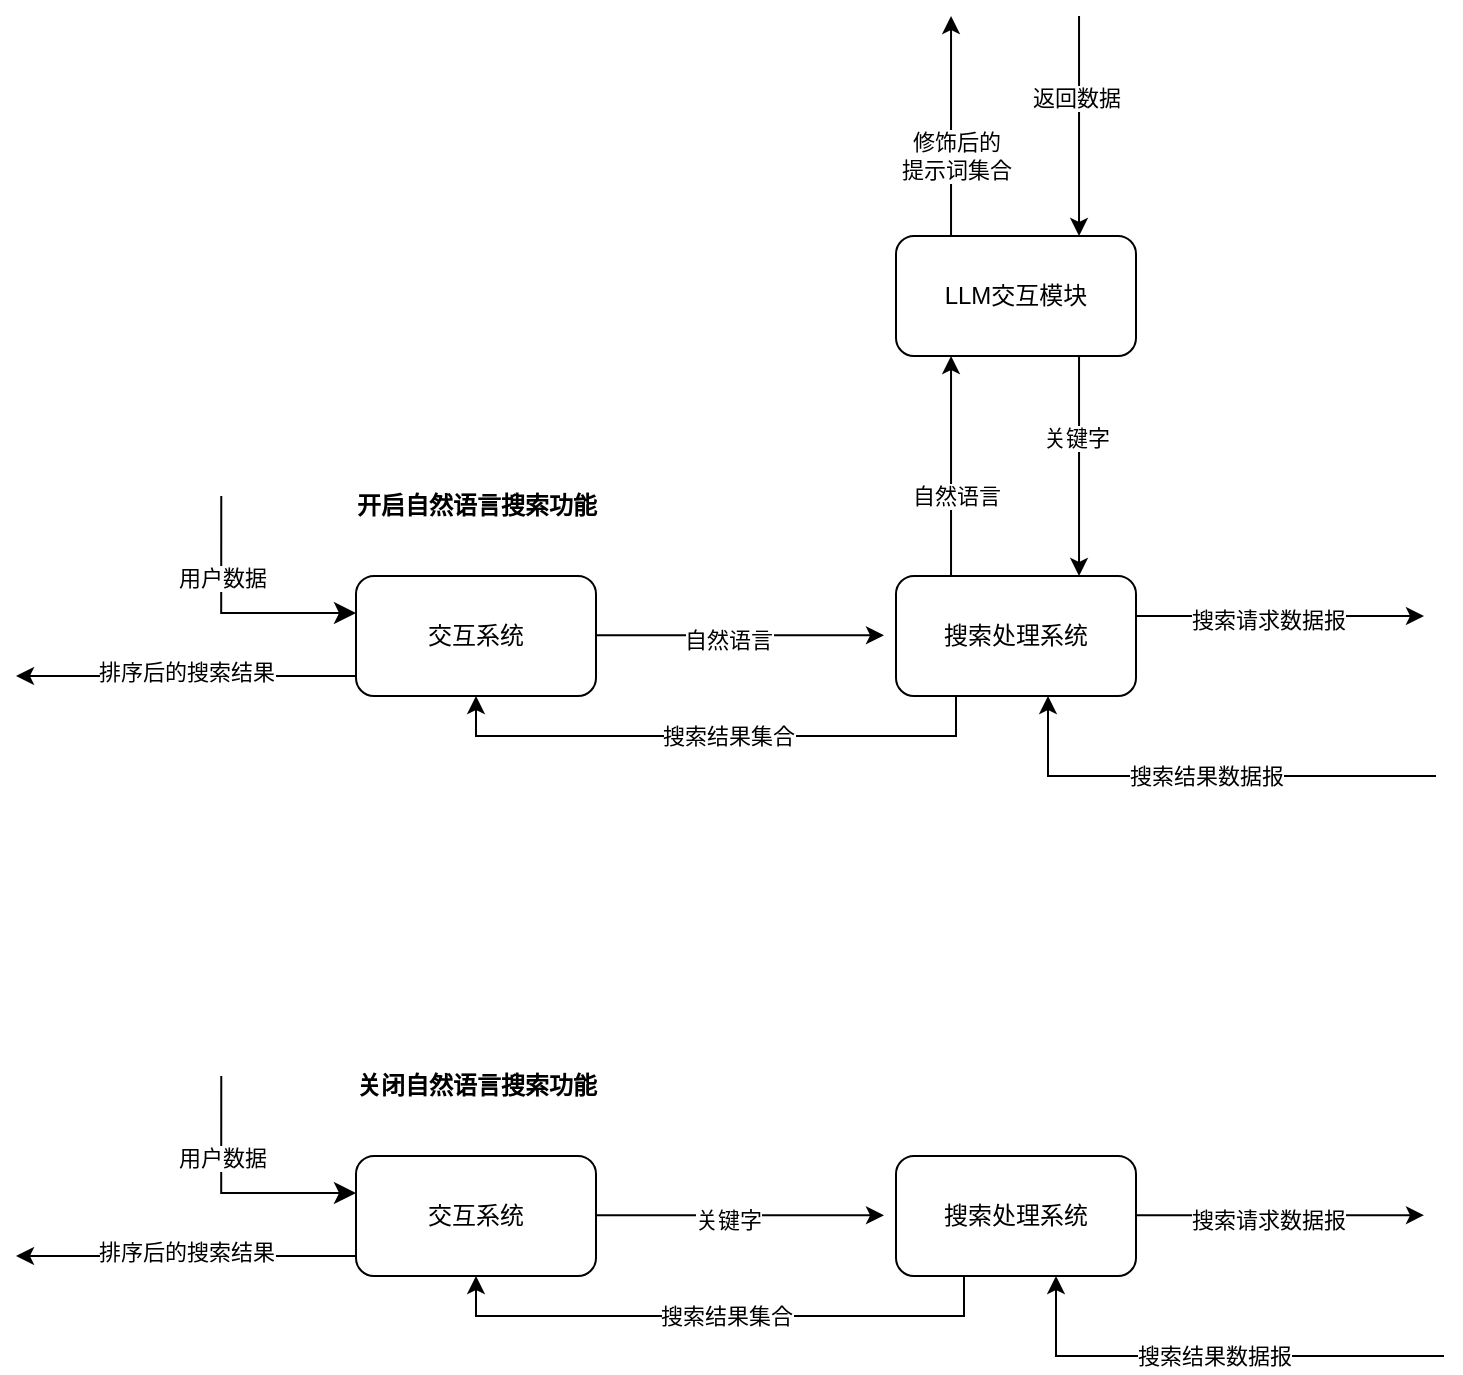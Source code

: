 <mxfile version="26.1.1">
  <diagram name="第 1 页" id="3CLCSSIOo8zahczoJbFW">
    <mxGraphModel dx="835" dy="1683" grid="1" gridSize="10" guides="1" tooltips="1" connect="1" arrows="1" fold="1" page="1" pageScale="1" pageWidth="827" pageHeight="1169" math="0" shadow="0">
      <root>
        <mxCell id="0" />
        <mxCell id="1" parent="0" />
        <mxCell id="BV-BKrIhUCXPywJbbwwY-4" value="搜索处理系统" style="rounded=1;whiteSpace=wrap;html=1;" vertex="1" parent="1">
          <mxGeometry x="520" y="250" width="120" height="60" as="geometry" />
        </mxCell>
        <mxCell id="BV-BKrIhUCXPywJbbwwY-6" value="LLM交互模块" style="rounded=1;whiteSpace=wrap;html=1;" vertex="1" parent="1">
          <mxGeometry x="520" y="80" width="120" height="60" as="geometry" />
        </mxCell>
        <mxCell id="BV-BKrIhUCXPywJbbwwY-9" value="" style="endArrow=classic;html=1;rounded=0;entryX=0.25;entryY=1;entryDx=0;entryDy=0;exitX=0.25;exitY=0;exitDx=0;exitDy=0;" edge="1" parent="1">
          <mxGeometry width="50" height="50" relative="1" as="geometry">
            <mxPoint x="547.52" y="80" as="sourcePoint" />
            <mxPoint x="547.52" y="-30" as="targetPoint" />
            <Array as="points">
              <mxPoint x="547.52" y="20" />
            </Array>
          </mxGeometry>
        </mxCell>
        <mxCell id="BV-BKrIhUCXPywJbbwwY-10" value="修饰后的&lt;br&gt;提示词集合" style="edgeLabel;html=1;align=center;verticalAlign=middle;resizable=0;points=[];" vertex="1" connectable="0" parent="BV-BKrIhUCXPywJbbwwY-9">
          <mxGeometry x="-0.033" y="-2" relative="1" as="geometry">
            <mxPoint y="13" as="offset" />
          </mxGeometry>
        </mxCell>
        <mxCell id="BV-BKrIhUCXPywJbbwwY-11" value="" style="endArrow=classic;html=1;rounded=0;exitX=0.75;exitY=1;exitDx=0;exitDy=0;entryX=0.75;entryY=0;entryDx=0;entryDy=0;" edge="1" parent="1">
          <mxGeometry width="50" height="50" relative="1" as="geometry">
            <mxPoint x="611.52" y="-30" as="sourcePoint" />
            <mxPoint x="611.52" y="80" as="targetPoint" />
          </mxGeometry>
        </mxCell>
        <mxCell id="BV-BKrIhUCXPywJbbwwY-12" value="返回数据" style="edgeLabel;html=1;align=center;verticalAlign=middle;resizable=0;points=[];" vertex="1" connectable="0" parent="BV-BKrIhUCXPywJbbwwY-11">
          <mxGeometry x="0.008" y="-2" relative="1" as="geometry">
            <mxPoint y="-15" as="offset" />
          </mxGeometry>
        </mxCell>
        <mxCell id="BV-BKrIhUCXPywJbbwwY-13" value="" style="endArrow=classic;html=1;rounded=0;exitX=1;exitY=0.5;exitDx=0;exitDy=0;entryX=0;entryY=0.5;entryDx=0;entryDy=0;" edge="1" parent="1">
          <mxGeometry width="50" height="50" relative="1" as="geometry">
            <mxPoint x="640" y="270" as="sourcePoint" />
            <mxPoint x="784" y="270" as="targetPoint" />
          </mxGeometry>
        </mxCell>
        <mxCell id="BV-BKrIhUCXPywJbbwwY-14" value="搜索请求数据报" style="edgeLabel;html=1;align=center;verticalAlign=middle;resizable=0;points=[];" vertex="1" connectable="0" parent="BV-BKrIhUCXPywJbbwwY-13">
          <mxGeometry x="-0.083" y="-2" relative="1" as="geometry">
            <mxPoint as="offset" />
          </mxGeometry>
        </mxCell>
        <mxCell id="BV-BKrIhUCXPywJbbwwY-15" style="edgeStyle=orthogonalEdgeStyle;rounded=0;orthogonalLoop=1;jettySize=auto;html=1;entryX=0.5;entryY=1;entryDx=0;entryDy=0;" edge="1" parent="1">
          <mxGeometry relative="1" as="geometry">
            <mxPoint x="596" y="310" as="targetPoint" />
            <mxPoint x="790" y="350" as="sourcePoint" />
            <Array as="points">
              <mxPoint x="790" y="350" />
              <mxPoint x="596" y="350" />
            </Array>
          </mxGeometry>
        </mxCell>
        <mxCell id="BV-BKrIhUCXPywJbbwwY-16" value="搜索结果数据报" style="edgeLabel;html=1;align=center;verticalAlign=middle;resizable=0;points=[];" vertex="1" connectable="0" parent="BV-BKrIhUCXPywJbbwwY-15">
          <mxGeometry x="-0.017" relative="1" as="geometry">
            <mxPoint as="offset" />
          </mxGeometry>
        </mxCell>
        <mxCell id="BV-BKrIhUCXPywJbbwwY-18" value="" style="edgeStyle=segmentEdgeStyle;endArrow=classic;html=1;curved=0;rounded=0;endSize=8;startSize=8;entryX=-0.022;entryY=0.475;entryDx=0;entryDy=0;entryPerimeter=0;" edge="1" parent="1">
          <mxGeometry width="50" height="50" relative="1" as="geometry">
            <mxPoint x="182.64" y="210" as="sourcePoint" />
            <mxPoint x="250" y="268.5" as="targetPoint" />
            <Array as="points">
              <mxPoint x="182.64" y="268" />
            </Array>
          </mxGeometry>
        </mxCell>
        <mxCell id="BV-BKrIhUCXPywJbbwwY-19" value="用户数据" style="edgeLabel;html=1;align=center;verticalAlign=middle;resizable=0;points=[];" vertex="1" connectable="0" parent="BV-BKrIhUCXPywJbbwwY-18">
          <mxGeometry x="-0.352" relative="1" as="geometry">
            <mxPoint as="offset" />
          </mxGeometry>
        </mxCell>
        <mxCell id="BV-BKrIhUCXPywJbbwwY-20" value="交互系统" style="rounded=1;whiteSpace=wrap;html=1;" vertex="1" parent="1">
          <mxGeometry x="250" y="250" width="120" height="60" as="geometry" />
        </mxCell>
        <mxCell id="BV-BKrIhUCXPywJbbwwY-21" value="" style="endArrow=classic;html=1;rounded=0;exitX=1;exitY=0.5;exitDx=0;exitDy=0;entryX=0;entryY=0.5;entryDx=0;entryDy=0;" edge="1" parent="1">
          <mxGeometry width="50" height="50" relative="1" as="geometry">
            <mxPoint x="370" y="279.67" as="sourcePoint" />
            <mxPoint x="514" y="279.67" as="targetPoint" />
          </mxGeometry>
        </mxCell>
        <mxCell id="BV-BKrIhUCXPywJbbwwY-22" value="自然语言" style="edgeLabel;html=1;align=center;verticalAlign=middle;resizable=0;points=[];" vertex="1" connectable="0" parent="BV-BKrIhUCXPywJbbwwY-21">
          <mxGeometry x="-0.083" y="-2" relative="1" as="geometry">
            <mxPoint as="offset" />
          </mxGeometry>
        </mxCell>
        <mxCell id="BV-BKrIhUCXPywJbbwwY-23" value="搜索处理系统" style="rounded=1;whiteSpace=wrap;html=1;" vertex="1" parent="1">
          <mxGeometry x="520" y="540" width="120" height="60" as="geometry" />
        </mxCell>
        <mxCell id="BV-BKrIhUCXPywJbbwwY-34" value="" style="edgeStyle=segmentEdgeStyle;endArrow=classic;html=1;curved=0;rounded=0;endSize=8;startSize=8;entryX=-0.022;entryY=0.475;entryDx=0;entryDy=0;entryPerimeter=0;" edge="1" parent="1">
          <mxGeometry width="50" height="50" relative="1" as="geometry">
            <mxPoint x="182.64" y="500" as="sourcePoint" />
            <mxPoint x="250" y="558.5" as="targetPoint" />
            <Array as="points">
              <mxPoint x="182.64" y="558" />
            </Array>
          </mxGeometry>
        </mxCell>
        <mxCell id="BV-BKrIhUCXPywJbbwwY-35" value="用户数据" style="edgeLabel;html=1;align=center;verticalAlign=middle;resizable=0;points=[];" vertex="1" connectable="0" parent="BV-BKrIhUCXPywJbbwwY-34">
          <mxGeometry x="-0.352" relative="1" as="geometry">
            <mxPoint as="offset" />
          </mxGeometry>
        </mxCell>
        <mxCell id="BV-BKrIhUCXPywJbbwwY-36" value="交互系统" style="rounded=1;whiteSpace=wrap;html=1;" vertex="1" parent="1">
          <mxGeometry x="250" y="540" width="120" height="60" as="geometry" />
        </mxCell>
        <mxCell id="BV-BKrIhUCXPywJbbwwY-37" value="" style="endArrow=classic;html=1;rounded=0;exitX=1;exitY=0.5;exitDx=0;exitDy=0;entryX=0;entryY=0.5;entryDx=0;entryDy=0;" edge="1" parent="1">
          <mxGeometry width="50" height="50" relative="1" as="geometry">
            <mxPoint x="370" y="569.67" as="sourcePoint" />
            <mxPoint x="514" y="569.67" as="targetPoint" />
          </mxGeometry>
        </mxCell>
        <mxCell id="BV-BKrIhUCXPywJbbwwY-38" value="关键字" style="edgeLabel;html=1;align=center;verticalAlign=middle;resizable=0;points=[];" vertex="1" connectable="0" parent="BV-BKrIhUCXPywJbbwwY-37">
          <mxGeometry x="-0.083" y="-2" relative="1" as="geometry">
            <mxPoint as="offset" />
          </mxGeometry>
        </mxCell>
        <mxCell id="BV-BKrIhUCXPywJbbwwY-39" value="" style="endArrow=classic;html=1;rounded=0;entryX=0.25;entryY=1;entryDx=0;entryDy=0;exitX=0.25;exitY=0;exitDx=0;exitDy=0;" edge="1" parent="1">
          <mxGeometry width="50" height="50" relative="1" as="geometry">
            <mxPoint x="547.52" y="250" as="sourcePoint" />
            <mxPoint x="547.52" y="140" as="targetPoint" />
            <Array as="points">
              <mxPoint x="547.52" y="190" />
            </Array>
          </mxGeometry>
        </mxCell>
        <mxCell id="BV-BKrIhUCXPywJbbwwY-40" value="自然语言" style="edgeLabel;html=1;align=center;verticalAlign=middle;resizable=0;points=[];" vertex="1" connectable="0" parent="BV-BKrIhUCXPywJbbwwY-39">
          <mxGeometry x="-0.033" y="-2" relative="1" as="geometry">
            <mxPoint y="13" as="offset" />
          </mxGeometry>
        </mxCell>
        <mxCell id="BV-BKrIhUCXPywJbbwwY-41" value="" style="endArrow=classic;html=1;rounded=0;exitX=0.75;exitY=1;exitDx=0;exitDy=0;entryX=0.75;entryY=0;entryDx=0;entryDy=0;" edge="1" parent="1">
          <mxGeometry width="50" height="50" relative="1" as="geometry">
            <mxPoint x="611.52" y="140" as="sourcePoint" />
            <mxPoint x="611.52" y="250" as="targetPoint" />
          </mxGeometry>
        </mxCell>
        <mxCell id="BV-BKrIhUCXPywJbbwwY-42" value="关键字" style="edgeLabel;html=1;align=center;verticalAlign=middle;resizable=0;points=[];" vertex="1" connectable="0" parent="BV-BKrIhUCXPywJbbwwY-41">
          <mxGeometry x="0.008" y="-2" relative="1" as="geometry">
            <mxPoint y="-15" as="offset" />
          </mxGeometry>
        </mxCell>
        <mxCell id="BV-BKrIhUCXPywJbbwwY-44" value="" style="endArrow=classic;html=1;rounded=0;exitX=1;exitY=0.5;exitDx=0;exitDy=0;entryX=0;entryY=0.5;entryDx=0;entryDy=0;" edge="1" parent="1">
          <mxGeometry width="50" height="50" relative="1" as="geometry">
            <mxPoint x="640" y="569.6" as="sourcePoint" />
            <mxPoint x="784" y="569.6" as="targetPoint" />
          </mxGeometry>
        </mxCell>
        <mxCell id="BV-BKrIhUCXPywJbbwwY-45" value="搜索请求数据报" style="edgeLabel;html=1;align=center;verticalAlign=middle;resizable=0;points=[];" vertex="1" connectable="0" parent="BV-BKrIhUCXPywJbbwwY-44">
          <mxGeometry x="-0.083" y="-2" relative="1" as="geometry">
            <mxPoint as="offset" />
          </mxGeometry>
        </mxCell>
        <mxCell id="BV-BKrIhUCXPywJbbwwY-48" style="edgeStyle=orthogonalEdgeStyle;rounded=0;orthogonalLoop=1;jettySize=auto;html=1;exitX=0.5;exitY=1;exitDx=0;exitDy=0;" edge="1" parent="1">
          <mxGeometry relative="1" as="geometry">
            <mxPoint x="310" y="600" as="targetPoint" />
            <mxPoint x="554" y="600.0" as="sourcePoint" />
            <Array as="points">
              <mxPoint x="554" y="620" />
              <mxPoint x="310" y="620" />
              <mxPoint x="310" y="600" />
            </Array>
          </mxGeometry>
        </mxCell>
        <mxCell id="BV-BKrIhUCXPywJbbwwY-49" value="搜索结果集合" style="edgeLabel;html=1;align=center;verticalAlign=middle;resizable=0;points=[];" vertex="1" connectable="0" parent="BV-BKrIhUCXPywJbbwwY-48">
          <mxGeometry x="-0.017" relative="1" as="geometry">
            <mxPoint as="offset" />
          </mxGeometry>
        </mxCell>
        <mxCell id="BV-BKrIhUCXPywJbbwwY-50" style="edgeStyle=orthogonalEdgeStyle;rounded=0;orthogonalLoop=1;jettySize=auto;html=1;exitX=0.5;exitY=1;exitDx=0;exitDy=0;" edge="1" parent="1">
          <mxGeometry relative="1" as="geometry">
            <mxPoint x="310" y="310" as="targetPoint" />
            <mxPoint x="544" y="310.0" as="sourcePoint" />
            <Array as="points">
              <mxPoint x="550" y="310" />
              <mxPoint x="550" y="330" />
              <mxPoint x="310" y="330" />
            </Array>
          </mxGeometry>
        </mxCell>
        <mxCell id="BV-BKrIhUCXPywJbbwwY-51" value="搜索结果集合" style="edgeLabel;html=1;align=center;verticalAlign=middle;resizable=0;points=[];" vertex="1" connectable="0" parent="BV-BKrIhUCXPywJbbwwY-50">
          <mxGeometry x="-0.017" relative="1" as="geometry">
            <mxPoint as="offset" />
          </mxGeometry>
        </mxCell>
        <mxCell id="BV-BKrIhUCXPywJbbwwY-52" style="edgeStyle=orthogonalEdgeStyle;rounded=0;orthogonalLoop=1;jettySize=auto;html=1;entryX=0.5;entryY=1;entryDx=0;entryDy=0;" edge="1" parent="1">
          <mxGeometry relative="1" as="geometry">
            <mxPoint x="600" y="600" as="targetPoint" />
            <mxPoint x="794" y="640" as="sourcePoint" />
            <Array as="points">
              <mxPoint x="794" y="640" />
              <mxPoint x="600" y="640" />
            </Array>
          </mxGeometry>
        </mxCell>
        <mxCell id="BV-BKrIhUCXPywJbbwwY-53" value="搜索结果数据报" style="edgeLabel;html=1;align=center;verticalAlign=middle;resizable=0;points=[];" vertex="1" connectable="0" parent="BV-BKrIhUCXPywJbbwwY-52">
          <mxGeometry x="-0.017" relative="1" as="geometry">
            <mxPoint as="offset" />
          </mxGeometry>
        </mxCell>
        <mxCell id="BV-BKrIhUCXPywJbbwwY-54" value="&lt;b&gt;开启自然语言搜索功能&lt;/b&gt;" style="text;html=1;align=center;verticalAlign=middle;resizable=0;points=[];autosize=1;strokeColor=none;fillColor=none;" vertex="1" parent="1">
          <mxGeometry x="230" y="200" width="160" height="30" as="geometry" />
        </mxCell>
        <mxCell id="BV-BKrIhUCXPywJbbwwY-55" value="&lt;b&gt;关闭自然语言搜索功能&lt;/b&gt;" style="text;html=1;align=center;verticalAlign=middle;resizable=0;points=[];autosize=1;strokeColor=none;fillColor=none;" vertex="1" parent="1">
          <mxGeometry x="230" y="490" width="160" height="30" as="geometry" />
        </mxCell>
        <mxCell id="BV-BKrIhUCXPywJbbwwY-56" value="" style="endArrow=classic;html=1;rounded=0;" edge="1" parent="1">
          <mxGeometry width="50" height="50" relative="1" as="geometry">
            <mxPoint x="250" y="590" as="sourcePoint" />
            <mxPoint x="80" y="590" as="targetPoint" />
          </mxGeometry>
        </mxCell>
        <mxCell id="BV-BKrIhUCXPywJbbwwY-57" value="排序后的搜索结果" style="edgeLabel;html=1;align=center;verticalAlign=middle;resizable=0;points=[];" vertex="1" connectable="0" parent="BV-BKrIhUCXPywJbbwwY-56">
          <mxGeometry x="0.007" y="-2" relative="1" as="geometry">
            <mxPoint as="offset" />
          </mxGeometry>
        </mxCell>
        <mxCell id="BV-BKrIhUCXPywJbbwwY-58" value="" style="endArrow=classic;html=1;rounded=0;" edge="1" parent="1">
          <mxGeometry width="50" height="50" relative="1" as="geometry">
            <mxPoint x="250" y="300" as="sourcePoint" />
            <mxPoint x="80" y="300" as="targetPoint" />
          </mxGeometry>
        </mxCell>
        <mxCell id="BV-BKrIhUCXPywJbbwwY-59" value="排序后的搜索结果" style="edgeLabel;html=1;align=center;verticalAlign=middle;resizable=0;points=[];" vertex="1" connectable="0" parent="BV-BKrIhUCXPywJbbwwY-58">
          <mxGeometry x="0.007" y="-2" relative="1" as="geometry">
            <mxPoint as="offset" />
          </mxGeometry>
        </mxCell>
      </root>
    </mxGraphModel>
  </diagram>
</mxfile>
